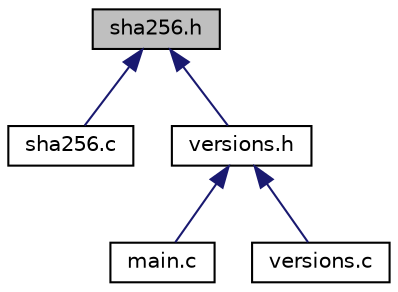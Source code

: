 digraph "sha256.h"
{
 // LATEX_PDF_SIZE
  edge [fontname="Helvetica",fontsize="10",labelfontname="Helvetica",labelfontsize="10"];
  node [fontname="Helvetica",fontsize="10",shape=record];
  Node1 [label="sha256.h",height=0.2,width=0.4,color="black", fillcolor="grey75", style="filled", fontcolor="black",tooltip=" "];
  Node1 -> Node2 [dir="back",color="midnightblue",fontsize="10",style="solid"];
  Node2 [label="sha256.c",height=0.2,width=0.4,color="black", fillcolor="white", style="filled",URL="$sha256_8c.html",tooltip=" "];
  Node1 -> Node3 [dir="back",color="midnightblue",fontsize="10",style="solid"];
  Node3 [label="versions.h",height=0.2,width=0.4,color="black", fillcolor="white", style="filled",URL="$versions_8h.html",tooltip=" "];
  Node3 -> Node4 [dir="back",color="midnightblue",fontsize="10",style="solid"];
  Node4 [label="main.c",height=0.2,width=0.4,color="black", fillcolor="white", style="filled",URL="$main_8c.html",tooltip=" "];
  Node3 -> Node5 [dir="back",color="midnightblue",fontsize="10",style="solid"];
  Node5 [label="versions.c",height=0.2,width=0.4,color="black", fillcolor="white", style="filled",URL="$versions_8c.html",tooltip=" "];
}
